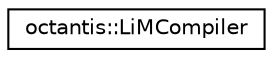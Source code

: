 digraph "Graphical Class Hierarchy"
{
  edge [fontname="Helvetica",fontsize="10",labelfontname="Helvetica",labelfontsize="10"];
  node [fontname="Helvetica",fontsize="10",shape=record];
  rankdir="LR";
  Node0 [label="octantis::LiMCompiler",height=0.2,width=0.4,color="black", fillcolor="white", style="filled",URL="$classoctantis_1_1LiMCompiler.html",tooltip="Class class useful for the generation of a LiM object. "];
}
